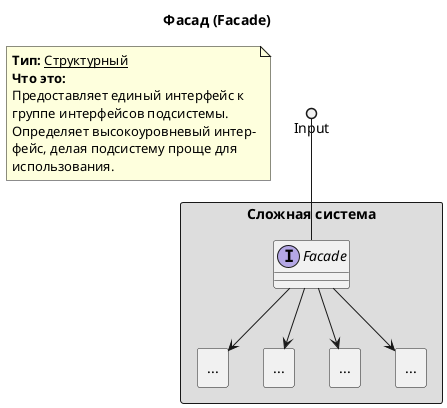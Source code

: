 @startuml

title Фасад (Facade)

note as INFO
<b>Тип:</b> <u>Структурный</u>
<b>Что это:</b>
Предоставляет единый интерфейс к
группе интерфейсов подсистемы.
Определяет высокоуровневый интер-
фейс, делая подсистему проще для
использования.
endnote

package "Сложная система" <<Rectangle>> #DDDDDD {
    interface Facade
    rectangle "..." as 1{

    }
    rectangle "..." as 2{

    }
    rectangle "..." as 3{

    }
    rectangle "..." as 4{
        
    }
}

Input ()-- Facade
Facade --> 1
Facade --> 2
Facade --> 3
Facade --> 4

@enduml